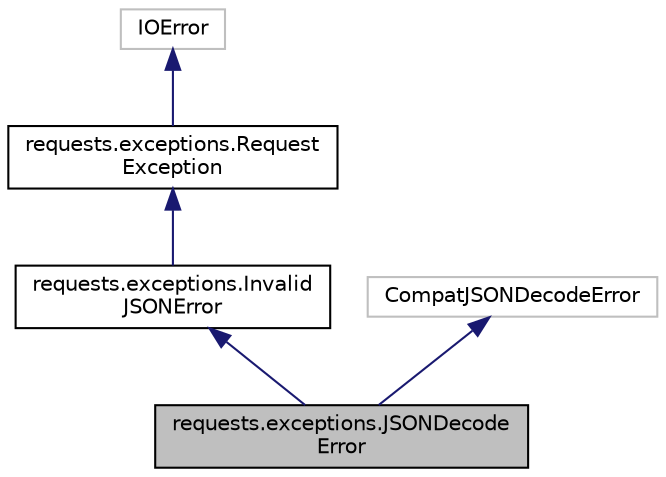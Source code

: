 digraph "requests.exceptions.JSONDecodeError"
{
 // LATEX_PDF_SIZE
  edge [fontname="Helvetica",fontsize="10",labelfontname="Helvetica",labelfontsize="10"];
  node [fontname="Helvetica",fontsize="10",shape=record];
  Node1 [label="requests.exceptions.JSONDecode\lError",height=0.2,width=0.4,color="black", fillcolor="grey75", style="filled", fontcolor="black",tooltip=" "];
  Node2 -> Node1 [dir="back",color="midnightblue",fontsize="10",style="solid"];
  Node2 [label="requests.exceptions.Invalid\lJSONError",height=0.2,width=0.4,color="black", fillcolor="white", style="filled",URL="$classrequests_1_1exceptions_1_1InvalidJSONError.html",tooltip=" "];
  Node3 -> Node2 [dir="back",color="midnightblue",fontsize="10",style="solid"];
  Node3 [label="requests.exceptions.Request\lException",height=0.2,width=0.4,color="black", fillcolor="white", style="filled",URL="$classrequests_1_1exceptions_1_1RequestException.html",tooltip=" "];
  Node4 -> Node3 [dir="back",color="midnightblue",fontsize="10",style="solid"];
  Node4 [label="IOError",height=0.2,width=0.4,color="grey75", fillcolor="white", style="filled",tooltip=" "];
  Node5 -> Node1 [dir="back",color="midnightblue",fontsize="10",style="solid"];
  Node5 [label="CompatJSONDecodeError",height=0.2,width=0.4,color="grey75", fillcolor="white", style="filled",tooltip=" "];
}
